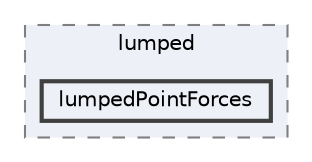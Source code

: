 digraph "applications/utilities/postProcessing/lumped/lumpedPointForces"
{
 // LATEX_PDF_SIZE
  bgcolor="transparent";
  edge [fontname=Helvetica,fontsize=10,labelfontname=Helvetica,labelfontsize=10];
  node [fontname=Helvetica,fontsize=10,shape=box,height=0.2,width=0.4];
  compound=true
  subgraph clusterdir_841b188b54e869951e65e52efec69528 {
    graph [ bgcolor="#edf0f7", pencolor="grey50", label="lumped", fontname=Helvetica,fontsize=10 style="filled,dashed", URL="dir_841b188b54e869951e65e52efec69528.html",tooltip=""]
  dir_5ba6c22f680f62193acaef4616ef3184 [label="lumpedPointForces", fillcolor="#edf0f7", color="grey25", style="filled,bold", URL="dir_5ba6c22f680f62193acaef4616ef3184.html",tooltip=""];
  }
}
